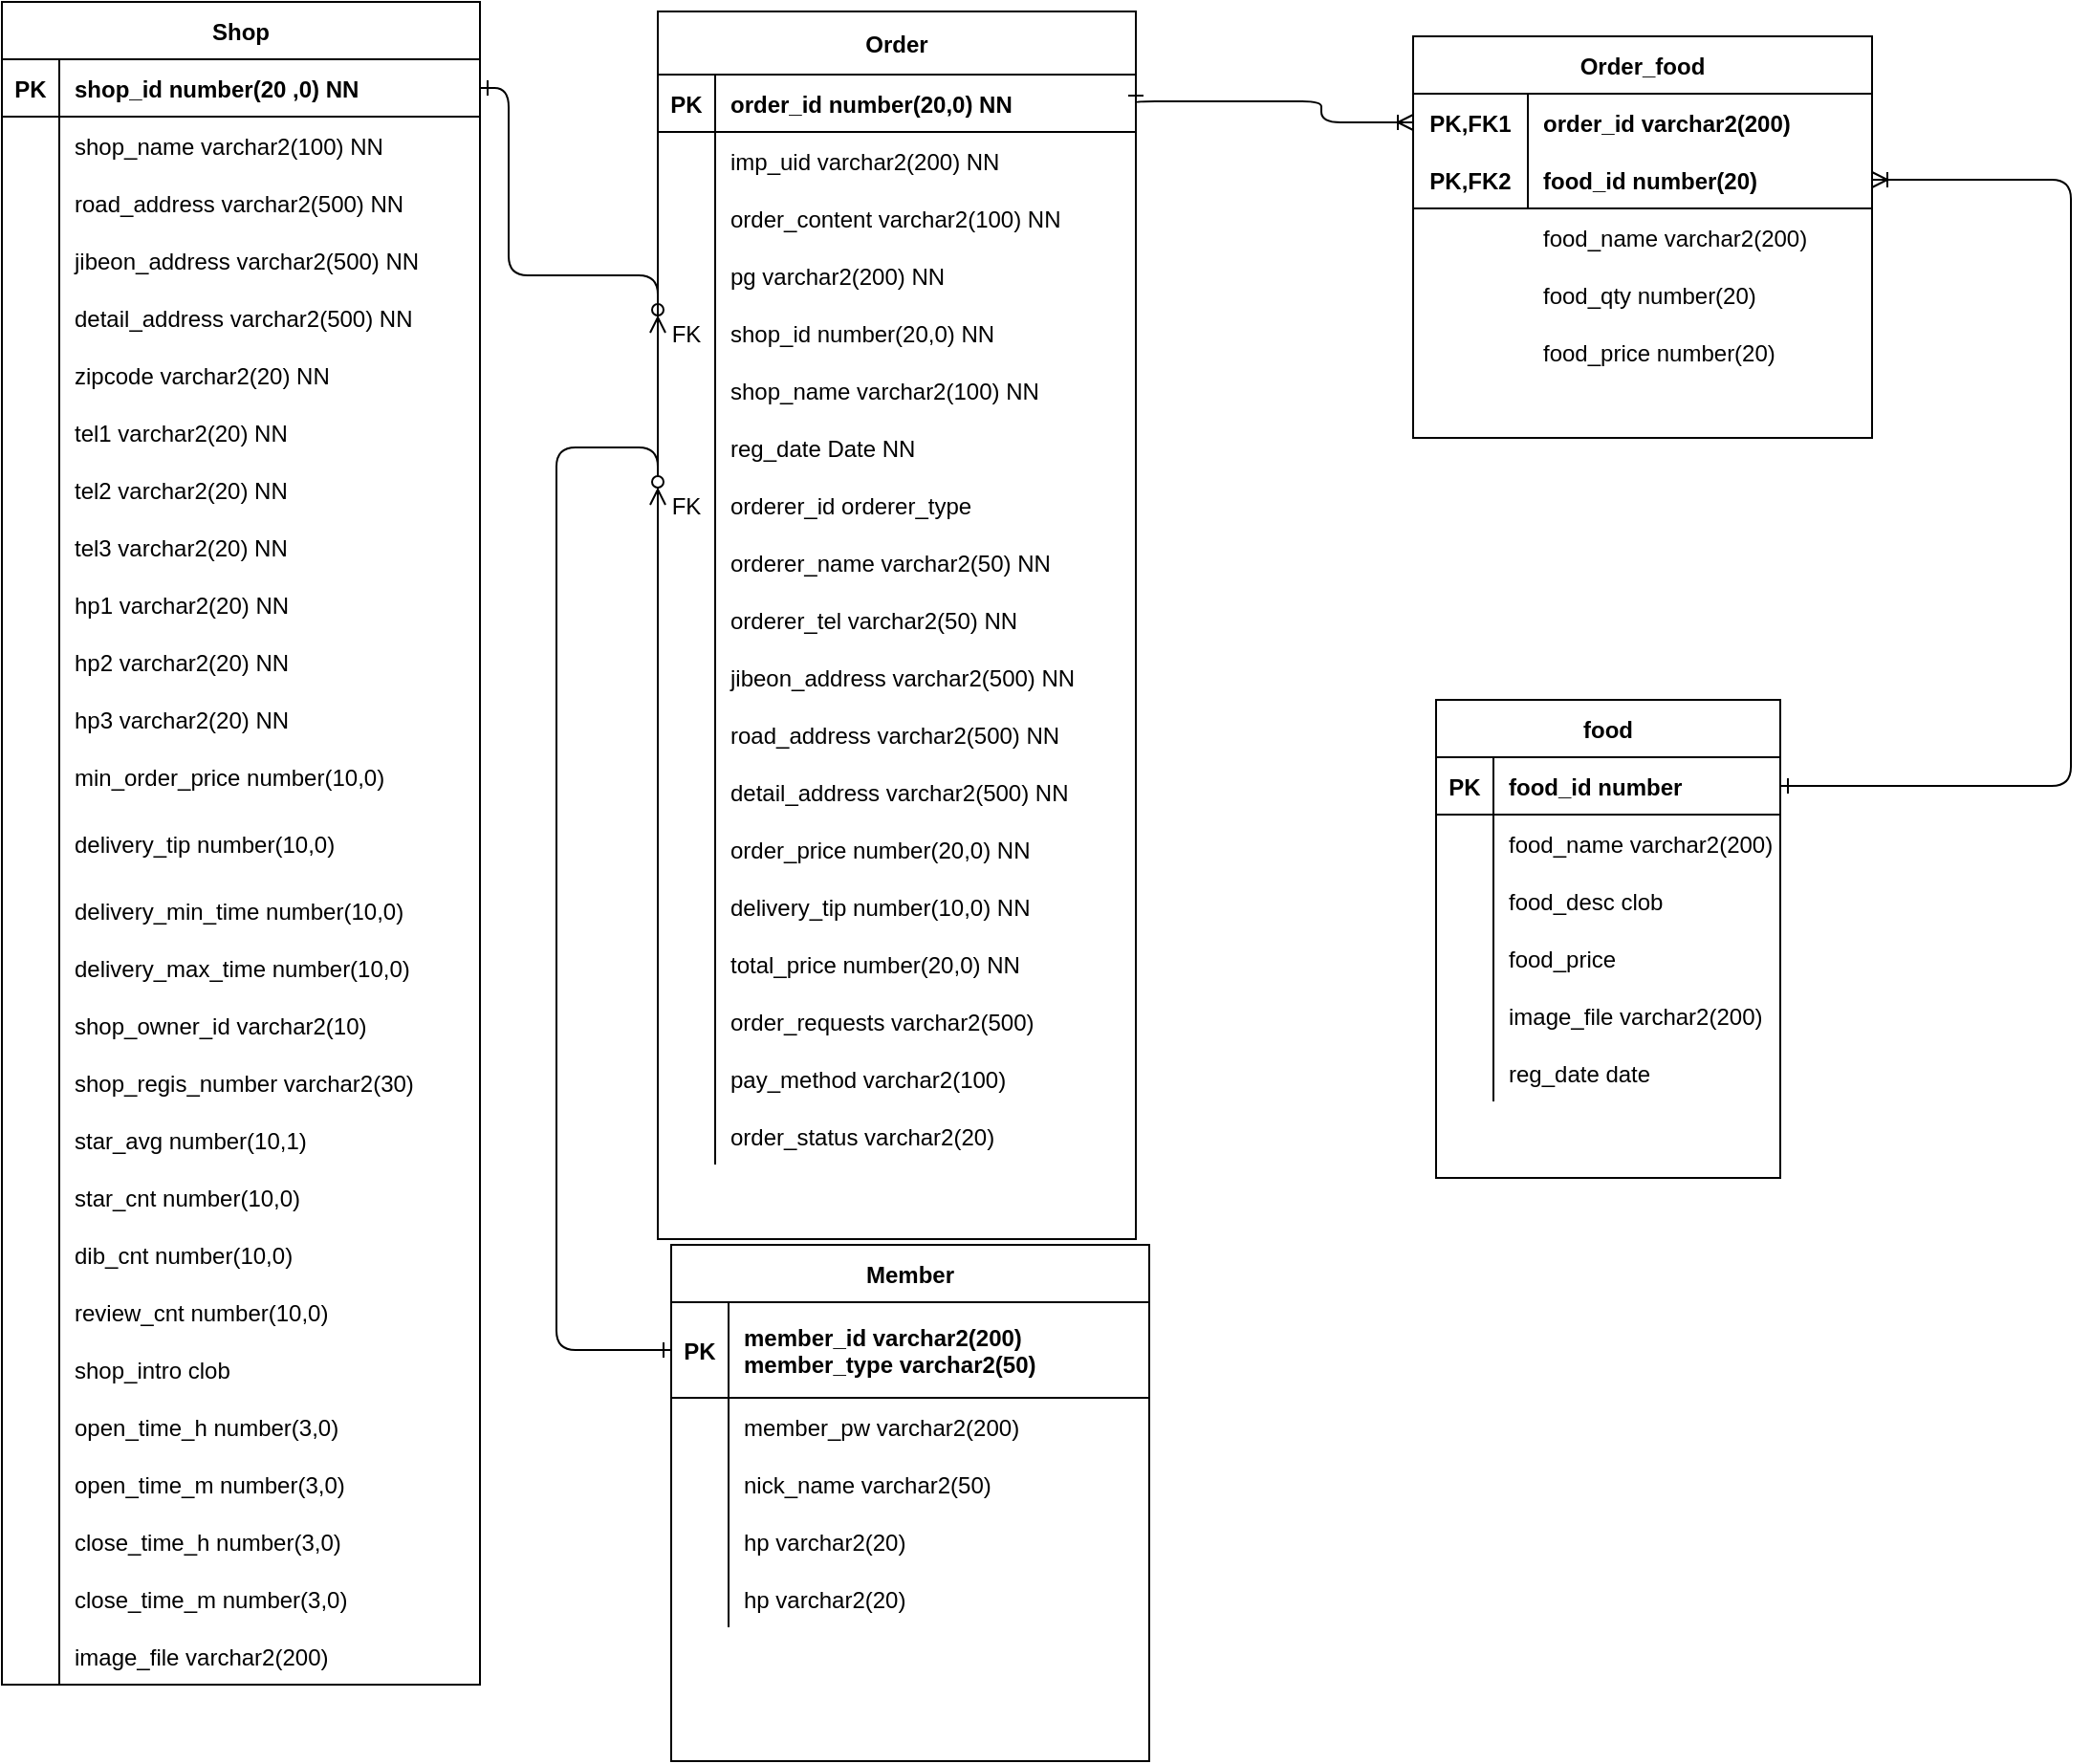 <mxfile version="14.7.6" type="device"><diagram name="Page-1" id="c4acf3e9-155e-7222-9cf6-157b1a14988f"><mxGraphModel dx="767" dy="1253" grid="1" gridSize="10" guides="1" tooltips="1" connect="1" arrows="1" fold="1" page="1" pageScale="1" pageWidth="2000" pageHeight="2000" background="#ffffff" math="0" shadow="0"><root><mxCell id="0"/><mxCell id="1" parent="0"/><mxCell id="vZHJDXO4wQrcUSz2vkI6-68" value="food" style="shape=table;startSize=30;container=1;collapsible=1;childLayout=tableLayout;fixedRows=1;rowLines=0;fontStyle=1;align=center;resizeLast=1;strokeColor=#000000;" parent="1" vertex="1"><mxGeometry x="760" y="465" width="180" height="250" as="geometry"/></mxCell><mxCell id="vZHJDXO4wQrcUSz2vkI6-69" value="" style="shape=partialRectangle;collapsible=0;dropTarget=0;pointerEvents=0;fillColor=none;top=0;left=0;bottom=1;right=0;points=[[0,0.5],[1,0.5]];portConstraint=eastwest;" parent="vZHJDXO4wQrcUSz2vkI6-68" vertex="1"><mxGeometry y="30" width="180" height="30" as="geometry"/></mxCell><mxCell id="vZHJDXO4wQrcUSz2vkI6-70" value="PK" style="shape=partialRectangle;connectable=0;fillColor=none;top=0;left=0;bottom=0;right=0;fontStyle=1;overflow=hidden;" parent="vZHJDXO4wQrcUSz2vkI6-69" vertex="1"><mxGeometry width="30" height="30" as="geometry"/></mxCell><mxCell id="vZHJDXO4wQrcUSz2vkI6-71" value="food_id number" style="shape=partialRectangle;connectable=0;fillColor=none;top=0;left=0;bottom=0;right=0;align=left;spacingLeft=6;fontStyle=1;overflow=hidden;" parent="vZHJDXO4wQrcUSz2vkI6-69" vertex="1"><mxGeometry x="30" width="150" height="30" as="geometry"/></mxCell><mxCell id="vZHJDXO4wQrcUSz2vkI6-72" value="" style="shape=partialRectangle;collapsible=0;dropTarget=0;pointerEvents=0;fillColor=none;top=0;left=0;bottom=0;right=0;points=[[0,0.5],[1,0.5]];portConstraint=eastwest;" parent="vZHJDXO4wQrcUSz2vkI6-68" vertex="1"><mxGeometry y="60" width="180" height="30" as="geometry"/></mxCell><mxCell id="vZHJDXO4wQrcUSz2vkI6-73" value="" style="shape=partialRectangle;connectable=0;fillColor=none;top=0;left=0;bottom=0;right=0;editable=1;overflow=hidden;" parent="vZHJDXO4wQrcUSz2vkI6-72" vertex="1"><mxGeometry width="30" height="30" as="geometry"/></mxCell><mxCell id="vZHJDXO4wQrcUSz2vkI6-74" value="food_name varchar2(200)" style="shape=partialRectangle;connectable=0;fillColor=none;top=0;left=0;bottom=0;right=0;align=left;spacingLeft=6;overflow=hidden;" parent="vZHJDXO4wQrcUSz2vkI6-72" vertex="1"><mxGeometry x="30" width="150" height="30" as="geometry"/></mxCell><mxCell id="vZHJDXO4wQrcUSz2vkI6-75" value="" style="shape=partialRectangle;collapsible=0;dropTarget=0;pointerEvents=0;fillColor=none;top=0;left=0;bottom=0;right=0;points=[[0,0.5],[1,0.5]];portConstraint=eastwest;" parent="vZHJDXO4wQrcUSz2vkI6-68" vertex="1"><mxGeometry y="90" width="180" height="30" as="geometry"/></mxCell><mxCell id="vZHJDXO4wQrcUSz2vkI6-76" value="" style="shape=partialRectangle;connectable=0;fillColor=none;top=0;left=0;bottom=0;right=0;editable=1;overflow=hidden;" parent="vZHJDXO4wQrcUSz2vkI6-75" vertex="1"><mxGeometry width="30" height="30" as="geometry"/></mxCell><mxCell id="vZHJDXO4wQrcUSz2vkI6-77" value="food_desc clob" style="shape=partialRectangle;connectable=0;fillColor=none;top=0;left=0;bottom=0;right=0;align=left;spacingLeft=6;overflow=hidden;" parent="vZHJDXO4wQrcUSz2vkI6-75" vertex="1"><mxGeometry x="30" width="150" height="30" as="geometry"/></mxCell><mxCell id="vZHJDXO4wQrcUSz2vkI6-78" value="" style="shape=partialRectangle;collapsible=0;dropTarget=0;pointerEvents=0;fillColor=none;top=0;left=0;bottom=0;right=0;points=[[0,0.5],[1,0.5]];portConstraint=eastwest;" parent="vZHJDXO4wQrcUSz2vkI6-68" vertex="1"><mxGeometry y="120" width="180" height="30" as="geometry"/></mxCell><mxCell id="vZHJDXO4wQrcUSz2vkI6-79" value="" style="shape=partialRectangle;connectable=0;fillColor=none;top=0;left=0;bottom=0;right=0;editable=1;overflow=hidden;" parent="vZHJDXO4wQrcUSz2vkI6-78" vertex="1"><mxGeometry width="30" height="30" as="geometry"/></mxCell><mxCell id="vZHJDXO4wQrcUSz2vkI6-80" value="food_price" style="shape=partialRectangle;connectable=0;fillColor=none;top=0;left=0;bottom=0;right=0;align=left;spacingLeft=6;overflow=hidden;" parent="vZHJDXO4wQrcUSz2vkI6-78" vertex="1"><mxGeometry x="30" width="150" height="30" as="geometry"/></mxCell><mxCell id="vZHJDXO4wQrcUSz2vkI6-81" value="" style="shape=partialRectangle;collapsible=0;dropTarget=0;pointerEvents=0;fillColor=none;top=0;left=0;bottom=0;right=0;points=[[0,0.5],[1,0.5]];portConstraint=eastwest;" parent="vZHJDXO4wQrcUSz2vkI6-68" vertex="1"><mxGeometry y="150" width="180" height="30" as="geometry"/></mxCell><mxCell id="vZHJDXO4wQrcUSz2vkI6-82" value="" style="shape=partialRectangle;connectable=0;fillColor=none;top=0;left=0;bottom=0;right=0;editable=1;overflow=hidden;" parent="vZHJDXO4wQrcUSz2vkI6-81" vertex="1"><mxGeometry width="30" height="30" as="geometry"/></mxCell><mxCell id="vZHJDXO4wQrcUSz2vkI6-83" value="image_file varchar2(200)" style="shape=partialRectangle;connectable=0;fillColor=none;top=0;left=0;bottom=0;right=0;align=left;spacingLeft=6;overflow=hidden;" parent="vZHJDXO4wQrcUSz2vkI6-81" vertex="1"><mxGeometry x="30" width="150" height="30" as="geometry"/></mxCell><mxCell id="vZHJDXO4wQrcUSz2vkI6-84" value="" style="shape=partialRectangle;collapsible=0;dropTarget=0;pointerEvents=0;fillColor=none;top=0;left=0;bottom=0;right=0;points=[[0,0.5],[1,0.5]];portConstraint=eastwest;" parent="vZHJDXO4wQrcUSz2vkI6-68" vertex="1"><mxGeometry y="180" width="180" height="30" as="geometry"/></mxCell><mxCell id="vZHJDXO4wQrcUSz2vkI6-85" value="" style="shape=partialRectangle;connectable=0;fillColor=none;top=0;left=0;bottom=0;right=0;editable=1;overflow=hidden;" parent="vZHJDXO4wQrcUSz2vkI6-84" vertex="1"><mxGeometry width="30" height="30" as="geometry"/></mxCell><mxCell id="vZHJDXO4wQrcUSz2vkI6-86" value="reg_date date" style="shape=partialRectangle;connectable=0;fillColor=none;top=0;left=0;bottom=0;right=0;align=left;spacingLeft=6;overflow=hidden;" parent="vZHJDXO4wQrcUSz2vkI6-84" vertex="1"><mxGeometry x="30" width="150" height="30" as="geometry"/></mxCell><mxCell id="vZHJDXO4wQrcUSz2vkI6-87" value="" style="edgeStyle=orthogonalEdgeStyle;endArrow=ERoneToMany;startArrow=ERone;endFill=0;startFill=0;entryX=1;entryY=0.5;entryDx=0;entryDy=0;exitX=1;exitY=0.5;exitDx=0;exitDy=0;" parent="1" source="vZHJDXO4wQrcUSz2vkI6-69" target="vZHJDXO4wQrcUSz2vkI6-55" edge="1"><mxGeometry width="100" height="100" relative="1" as="geometry"><mxPoint x="790" y="880.0" as="sourcePoint"/><mxPoint x="990" y="420" as="targetPoint"/><Array as="points"><mxPoint x="1092" y="510"/><mxPoint x="1092" y="193"/></Array></mxGeometry></mxCell><mxCell id="vZHJDXO4wQrcUSz2vkI6-88" value="" style="edgeStyle=orthogonalEdgeStyle;endArrow=ERone;startArrow=ERoneToMany;endFill=0;startFill=0;entryX=1;entryY=0.5;entryDx=0;entryDy=0;exitX=0;exitY=0.5;exitDx=0;exitDy=0;" parent="1" source="vZHJDXO4wQrcUSz2vkI6-52" target="vZHJDXO4wQrcUSz2vkI6-232" edge="1"><mxGeometry width="100" height="100" relative="1" as="geometry"><mxPoint x="410" y="370" as="sourcePoint"/><mxPoint x="740.0" y="195" as="targetPoint"/><Array as="points"><mxPoint x="700" y="163"/><mxPoint x="700" y="152"/></Array></mxGeometry></mxCell><mxCell id="vZHJDXO4wQrcUSz2vkI6-94" value="Shop" style="shape=table;startSize=30;container=1;collapsible=1;childLayout=tableLayout;fixedRows=1;rowLines=0;fontStyle=1;align=center;resizeLast=1;" parent="1" vertex="1"><mxGeometry x="10" y="100" width="250" height="880" as="geometry"/></mxCell><mxCell id="vZHJDXO4wQrcUSz2vkI6-95" value="" style="shape=partialRectangle;collapsible=0;dropTarget=0;pointerEvents=0;fillColor=none;points=[[0,0.5],[1,0.5]];portConstraint=eastwest;top=0;left=0;right=0;bottom=1;" parent="vZHJDXO4wQrcUSz2vkI6-94" vertex="1"><mxGeometry y="30" width="250" height="30" as="geometry"/></mxCell><mxCell id="vZHJDXO4wQrcUSz2vkI6-96" value="PK" style="shape=partialRectangle;overflow=hidden;connectable=0;fillColor=none;top=0;left=0;bottom=0;right=0;fontStyle=1;" parent="vZHJDXO4wQrcUSz2vkI6-95" vertex="1"><mxGeometry width="30" height="30" as="geometry"/></mxCell><mxCell id="vZHJDXO4wQrcUSz2vkI6-97" value="shop_id number(20 ,0) NN" style="shape=partialRectangle;overflow=hidden;connectable=0;fillColor=none;top=0;left=0;bottom=0;right=0;align=left;spacingLeft=6;fontStyle=1;" parent="vZHJDXO4wQrcUSz2vkI6-95" vertex="1"><mxGeometry x="30" width="220" height="30" as="geometry"/></mxCell><mxCell id="vZHJDXO4wQrcUSz2vkI6-98" value="" style="shape=partialRectangle;collapsible=0;dropTarget=0;pointerEvents=0;fillColor=none;points=[[0,0.5],[1,0.5]];portConstraint=eastwest;top=0;left=0;right=0;bottom=0;" parent="vZHJDXO4wQrcUSz2vkI6-94" vertex="1"><mxGeometry y="60" width="250" height="30" as="geometry"/></mxCell><mxCell id="vZHJDXO4wQrcUSz2vkI6-99" value="" style="shape=partialRectangle;overflow=hidden;connectable=0;fillColor=none;top=0;left=0;bottom=0;right=0;" parent="vZHJDXO4wQrcUSz2vkI6-98" vertex="1"><mxGeometry width="30" height="30" as="geometry"/></mxCell><mxCell id="vZHJDXO4wQrcUSz2vkI6-100" value="shop_name varchar2(100) NN" style="shape=partialRectangle;overflow=hidden;connectable=0;fillColor=none;top=0;left=0;bottom=0;right=0;align=left;spacingLeft=6;" parent="vZHJDXO4wQrcUSz2vkI6-98" vertex="1"><mxGeometry x="30" width="220" height="30" as="geometry"/></mxCell><mxCell id="vZHJDXO4wQrcUSz2vkI6-101" value="" style="shape=partialRectangle;collapsible=0;dropTarget=0;pointerEvents=0;fillColor=none;points=[[0,0.5],[1,0.5]];portConstraint=eastwest;top=0;left=0;right=0;bottom=0;" parent="vZHJDXO4wQrcUSz2vkI6-94" vertex="1"><mxGeometry y="90" width="250" height="30" as="geometry"/></mxCell><mxCell id="vZHJDXO4wQrcUSz2vkI6-102" value="" style="shape=partialRectangle;overflow=hidden;connectable=0;fillColor=none;top=0;left=0;bottom=0;right=0;" parent="vZHJDXO4wQrcUSz2vkI6-101" vertex="1"><mxGeometry width="30" height="30" as="geometry"/></mxCell><mxCell id="vZHJDXO4wQrcUSz2vkI6-103" value="road_address varchar2(500) NN" style="shape=partialRectangle;overflow=hidden;connectable=0;fillColor=none;top=0;left=0;bottom=0;right=0;align=left;spacingLeft=6;" parent="vZHJDXO4wQrcUSz2vkI6-101" vertex="1"><mxGeometry x="30" width="220" height="30" as="geometry"/></mxCell><mxCell id="vZHJDXO4wQrcUSz2vkI6-104" value="" style="shape=partialRectangle;collapsible=0;dropTarget=0;pointerEvents=0;fillColor=none;points=[[0,0.5],[1,0.5]];portConstraint=eastwest;top=0;left=0;right=0;bottom=0;" parent="vZHJDXO4wQrcUSz2vkI6-94" vertex="1"><mxGeometry y="120" width="250" height="30" as="geometry"/></mxCell><mxCell id="vZHJDXO4wQrcUSz2vkI6-105" value="" style="shape=partialRectangle;overflow=hidden;connectable=0;fillColor=none;top=0;left=0;bottom=0;right=0;" parent="vZHJDXO4wQrcUSz2vkI6-104" vertex="1"><mxGeometry width="30" height="30" as="geometry"/></mxCell><mxCell id="vZHJDXO4wQrcUSz2vkI6-106" value="jibeon_address varchar2(500) NN" style="shape=partialRectangle;overflow=hidden;connectable=0;fillColor=none;top=0;left=0;bottom=0;right=0;align=left;spacingLeft=6;" parent="vZHJDXO4wQrcUSz2vkI6-104" vertex="1"><mxGeometry x="30" width="220" height="30" as="geometry"/></mxCell><mxCell id="vZHJDXO4wQrcUSz2vkI6-107" value="" style="shape=partialRectangle;collapsible=0;dropTarget=0;pointerEvents=0;fillColor=none;points=[[0,0.5],[1,0.5]];portConstraint=eastwest;top=0;left=0;right=0;bottom=0;" parent="vZHJDXO4wQrcUSz2vkI6-94" vertex="1"><mxGeometry y="150" width="250" height="30" as="geometry"/></mxCell><mxCell id="vZHJDXO4wQrcUSz2vkI6-108" value="" style="shape=partialRectangle;overflow=hidden;connectable=0;fillColor=none;top=0;left=0;bottom=0;right=0;" parent="vZHJDXO4wQrcUSz2vkI6-107" vertex="1"><mxGeometry width="30" height="30" as="geometry"/></mxCell><mxCell id="vZHJDXO4wQrcUSz2vkI6-109" value="detail_address varchar2(500) NN" style="shape=partialRectangle;overflow=hidden;connectable=0;fillColor=none;top=0;left=0;bottom=0;right=0;align=left;spacingLeft=6;" parent="vZHJDXO4wQrcUSz2vkI6-107" vertex="1"><mxGeometry x="30" width="220" height="30" as="geometry"/></mxCell><mxCell id="vZHJDXO4wQrcUSz2vkI6-110" value="" style="shape=partialRectangle;collapsible=0;dropTarget=0;pointerEvents=0;fillColor=none;points=[[0,0.5],[1,0.5]];portConstraint=eastwest;top=0;left=0;right=0;bottom=0;" parent="vZHJDXO4wQrcUSz2vkI6-94" vertex="1"><mxGeometry y="180" width="250" height="30" as="geometry"/></mxCell><mxCell id="vZHJDXO4wQrcUSz2vkI6-111" value="" style="shape=partialRectangle;overflow=hidden;connectable=0;fillColor=none;top=0;left=0;bottom=0;right=0;" parent="vZHJDXO4wQrcUSz2vkI6-110" vertex="1"><mxGeometry width="30" height="30" as="geometry"/></mxCell><mxCell id="vZHJDXO4wQrcUSz2vkI6-112" value="zipcode varchar2(20) NN" style="shape=partialRectangle;overflow=hidden;connectable=0;fillColor=none;top=0;left=0;bottom=0;right=0;align=left;spacingLeft=6;" parent="vZHJDXO4wQrcUSz2vkI6-110" vertex="1"><mxGeometry x="30" width="220" height="30" as="geometry"/></mxCell><mxCell id="vZHJDXO4wQrcUSz2vkI6-113" value="" style="shape=partialRectangle;collapsible=0;dropTarget=0;pointerEvents=0;fillColor=none;points=[[0,0.5],[1,0.5]];portConstraint=eastwest;top=0;left=0;right=0;bottom=0;" parent="vZHJDXO4wQrcUSz2vkI6-94" vertex="1"><mxGeometry y="210" width="250" height="30" as="geometry"/></mxCell><mxCell id="vZHJDXO4wQrcUSz2vkI6-114" value="" style="shape=partialRectangle;overflow=hidden;connectable=0;fillColor=none;top=0;left=0;bottom=0;right=0;" parent="vZHJDXO4wQrcUSz2vkI6-113" vertex="1"><mxGeometry width="30" height="30" as="geometry"/></mxCell><mxCell id="vZHJDXO4wQrcUSz2vkI6-115" value="tel1 varchar2(20) NN" style="shape=partialRectangle;overflow=hidden;connectable=0;fillColor=none;top=0;left=0;bottom=0;right=0;align=left;spacingLeft=6;" parent="vZHJDXO4wQrcUSz2vkI6-113" vertex="1"><mxGeometry x="30" width="220" height="30" as="geometry"/></mxCell><mxCell id="vZHJDXO4wQrcUSz2vkI6-116" value="" style="shape=partialRectangle;collapsible=0;dropTarget=0;pointerEvents=0;fillColor=none;points=[[0,0.5],[1,0.5]];portConstraint=eastwest;top=0;left=0;right=0;bottom=0;" parent="vZHJDXO4wQrcUSz2vkI6-94" vertex="1"><mxGeometry y="240" width="250" height="30" as="geometry"/></mxCell><mxCell id="vZHJDXO4wQrcUSz2vkI6-117" value="" style="shape=partialRectangle;overflow=hidden;connectable=0;fillColor=none;top=0;left=0;bottom=0;right=0;" parent="vZHJDXO4wQrcUSz2vkI6-116" vertex="1"><mxGeometry width="30" height="30" as="geometry"/></mxCell><mxCell id="vZHJDXO4wQrcUSz2vkI6-118" value="tel2 varchar2(20) NN" style="shape=partialRectangle;overflow=hidden;connectable=0;fillColor=none;top=0;left=0;bottom=0;right=0;align=left;spacingLeft=6;" parent="vZHJDXO4wQrcUSz2vkI6-116" vertex="1"><mxGeometry x="30" width="220" height="30" as="geometry"/></mxCell><mxCell id="vZHJDXO4wQrcUSz2vkI6-119" value="" style="shape=partialRectangle;collapsible=0;dropTarget=0;pointerEvents=0;fillColor=none;points=[[0,0.5],[1,0.5]];portConstraint=eastwest;top=0;left=0;right=0;bottom=0;" parent="vZHJDXO4wQrcUSz2vkI6-94" vertex="1"><mxGeometry y="270" width="250" height="30" as="geometry"/></mxCell><mxCell id="vZHJDXO4wQrcUSz2vkI6-120" value="" style="shape=partialRectangle;overflow=hidden;connectable=0;fillColor=none;top=0;left=0;bottom=0;right=0;" parent="vZHJDXO4wQrcUSz2vkI6-119" vertex="1"><mxGeometry width="30" height="30" as="geometry"/></mxCell><mxCell id="vZHJDXO4wQrcUSz2vkI6-121" value="tel3 varchar2(20) NN" style="shape=partialRectangle;overflow=hidden;connectable=0;fillColor=none;top=0;left=0;bottom=0;right=0;align=left;spacingLeft=6;" parent="vZHJDXO4wQrcUSz2vkI6-119" vertex="1"><mxGeometry x="30" width="220" height="30" as="geometry"/></mxCell><mxCell id="vZHJDXO4wQrcUSz2vkI6-122" value="" style="shape=partialRectangle;collapsible=0;dropTarget=0;pointerEvents=0;fillColor=none;points=[[0,0.5],[1,0.5]];portConstraint=eastwest;top=0;left=0;right=0;bottom=0;" parent="vZHJDXO4wQrcUSz2vkI6-94" vertex="1"><mxGeometry y="300" width="250" height="30" as="geometry"/></mxCell><mxCell id="vZHJDXO4wQrcUSz2vkI6-123" value="" style="shape=partialRectangle;overflow=hidden;connectable=0;fillColor=none;top=0;left=0;bottom=0;right=0;" parent="vZHJDXO4wQrcUSz2vkI6-122" vertex="1"><mxGeometry width="30" height="30" as="geometry"/></mxCell><mxCell id="vZHJDXO4wQrcUSz2vkI6-124" value="hp1 varchar2(20) NN" style="shape=partialRectangle;overflow=hidden;connectable=0;fillColor=none;top=0;left=0;bottom=0;right=0;align=left;spacingLeft=6;" parent="vZHJDXO4wQrcUSz2vkI6-122" vertex="1"><mxGeometry x="30" width="220" height="30" as="geometry"/></mxCell><mxCell id="vZHJDXO4wQrcUSz2vkI6-125" value="" style="shape=partialRectangle;collapsible=0;dropTarget=0;pointerEvents=0;fillColor=none;points=[[0,0.5],[1,0.5]];portConstraint=eastwest;top=0;left=0;right=0;bottom=0;" parent="vZHJDXO4wQrcUSz2vkI6-94" vertex="1"><mxGeometry y="330" width="250" height="30" as="geometry"/></mxCell><mxCell id="vZHJDXO4wQrcUSz2vkI6-126" value="" style="shape=partialRectangle;overflow=hidden;connectable=0;fillColor=none;top=0;left=0;bottom=0;right=0;" parent="vZHJDXO4wQrcUSz2vkI6-125" vertex="1"><mxGeometry width="30" height="30" as="geometry"/></mxCell><mxCell id="vZHJDXO4wQrcUSz2vkI6-127" value="hp2 varchar2(20) NN" style="shape=partialRectangle;overflow=hidden;connectable=0;fillColor=none;top=0;left=0;bottom=0;right=0;align=left;spacingLeft=6;" parent="vZHJDXO4wQrcUSz2vkI6-125" vertex="1"><mxGeometry x="30" width="220" height="30" as="geometry"/></mxCell><mxCell id="vZHJDXO4wQrcUSz2vkI6-128" value="" style="shape=partialRectangle;collapsible=0;dropTarget=0;pointerEvents=0;fillColor=none;points=[[0,0.5],[1,0.5]];portConstraint=eastwest;top=0;left=0;right=0;bottom=0;" parent="vZHJDXO4wQrcUSz2vkI6-94" vertex="1"><mxGeometry y="360" width="250" height="30" as="geometry"/></mxCell><mxCell id="vZHJDXO4wQrcUSz2vkI6-129" value="" style="shape=partialRectangle;overflow=hidden;connectable=0;fillColor=none;top=0;left=0;bottom=0;right=0;" parent="vZHJDXO4wQrcUSz2vkI6-128" vertex="1"><mxGeometry width="30" height="30" as="geometry"/></mxCell><mxCell id="vZHJDXO4wQrcUSz2vkI6-130" value="hp3 varchar2(20) NN" style="shape=partialRectangle;overflow=hidden;connectable=0;fillColor=none;top=0;left=0;bottom=0;right=0;align=left;spacingLeft=6;" parent="vZHJDXO4wQrcUSz2vkI6-128" vertex="1"><mxGeometry x="30" width="220" height="30" as="geometry"/></mxCell><mxCell id="vZHJDXO4wQrcUSz2vkI6-131" value="" style="shape=partialRectangle;collapsible=0;dropTarget=0;pointerEvents=0;fillColor=none;points=[[0,0.5],[1,0.5]];portConstraint=eastwest;top=0;left=0;right=0;bottom=0;" parent="vZHJDXO4wQrcUSz2vkI6-94" vertex="1"><mxGeometry y="390" width="250" height="30" as="geometry"/></mxCell><mxCell id="vZHJDXO4wQrcUSz2vkI6-132" value="" style="shape=partialRectangle;overflow=hidden;connectable=0;fillColor=none;top=0;left=0;bottom=0;right=0;" parent="vZHJDXO4wQrcUSz2vkI6-131" vertex="1"><mxGeometry width="30" height="30" as="geometry"/></mxCell><mxCell id="vZHJDXO4wQrcUSz2vkI6-133" value="min_order_price number(10,0) " style="shape=partialRectangle;overflow=hidden;connectable=0;fillColor=none;top=0;left=0;bottom=0;right=0;align=left;spacingLeft=6;" parent="vZHJDXO4wQrcUSz2vkI6-131" vertex="1"><mxGeometry x="30" width="220" height="30" as="geometry"/></mxCell><mxCell id="vZHJDXO4wQrcUSz2vkI6-134" value="" style="shape=partialRectangle;collapsible=0;dropTarget=0;pointerEvents=0;fillColor=none;points=[[0,0.5],[1,0.5]];portConstraint=eastwest;top=0;left=0;right=0;bottom=0;" parent="vZHJDXO4wQrcUSz2vkI6-94" vertex="1"><mxGeometry y="420" width="250" height="40" as="geometry"/></mxCell><mxCell id="vZHJDXO4wQrcUSz2vkI6-135" value="" style="shape=partialRectangle;overflow=hidden;connectable=0;fillColor=none;top=0;left=0;bottom=0;right=0;" parent="vZHJDXO4wQrcUSz2vkI6-134" vertex="1"><mxGeometry width="30" height="40" as="geometry"/></mxCell><mxCell id="vZHJDXO4wQrcUSz2vkI6-136" value="delivery_tip number(10,0) " style="shape=partialRectangle;overflow=hidden;connectable=0;fillColor=none;top=0;left=0;bottom=0;right=0;align=left;spacingLeft=6;" parent="vZHJDXO4wQrcUSz2vkI6-134" vertex="1"><mxGeometry x="30" width="220" height="40" as="geometry"/></mxCell><mxCell id="vZHJDXO4wQrcUSz2vkI6-137" value="" style="shape=partialRectangle;collapsible=0;dropTarget=0;pointerEvents=0;fillColor=none;points=[[0,0.5],[1,0.5]];portConstraint=eastwest;top=0;left=0;right=0;bottom=0;" parent="vZHJDXO4wQrcUSz2vkI6-94" vertex="1"><mxGeometry y="460" width="250" height="30" as="geometry"/></mxCell><mxCell id="vZHJDXO4wQrcUSz2vkI6-138" value="" style="shape=partialRectangle;overflow=hidden;connectable=0;fillColor=none;top=0;left=0;bottom=0;right=0;" parent="vZHJDXO4wQrcUSz2vkI6-137" vertex="1"><mxGeometry width="30" height="30" as="geometry"/></mxCell><mxCell id="vZHJDXO4wQrcUSz2vkI6-139" value="delivery_min_time number(10,0) " style="shape=partialRectangle;overflow=hidden;connectable=0;fillColor=none;top=0;left=0;bottom=0;right=0;align=left;spacingLeft=6;" parent="vZHJDXO4wQrcUSz2vkI6-137" vertex="1"><mxGeometry x="30" width="220" height="30" as="geometry"/></mxCell><mxCell id="vZHJDXO4wQrcUSz2vkI6-140" value="" style="shape=partialRectangle;collapsible=0;dropTarget=0;pointerEvents=0;fillColor=none;points=[[0,0.5],[1,0.5]];portConstraint=eastwest;top=0;left=0;right=0;bottom=0;" parent="vZHJDXO4wQrcUSz2vkI6-94" vertex="1"><mxGeometry y="490" width="250" height="30" as="geometry"/></mxCell><mxCell id="vZHJDXO4wQrcUSz2vkI6-141" value="" style="shape=partialRectangle;overflow=hidden;connectable=0;fillColor=none;top=0;left=0;bottom=0;right=0;" parent="vZHJDXO4wQrcUSz2vkI6-140" vertex="1"><mxGeometry width="30" height="30" as="geometry"/></mxCell><mxCell id="vZHJDXO4wQrcUSz2vkI6-142" value="delivery_max_time number(10,0) " style="shape=partialRectangle;overflow=hidden;connectable=0;fillColor=none;top=0;left=0;bottom=0;right=0;align=left;spacingLeft=6;" parent="vZHJDXO4wQrcUSz2vkI6-140" vertex="1"><mxGeometry x="30" width="220" height="30" as="geometry"/></mxCell><mxCell id="vZHJDXO4wQrcUSz2vkI6-143" value="" style="shape=partialRectangle;collapsible=0;dropTarget=0;pointerEvents=0;fillColor=none;points=[[0,0.5],[1,0.5]];portConstraint=eastwest;top=0;left=0;right=0;bottom=0;" parent="vZHJDXO4wQrcUSz2vkI6-94" vertex="1"><mxGeometry y="520" width="250" height="30" as="geometry"/></mxCell><mxCell id="vZHJDXO4wQrcUSz2vkI6-144" value="" style="shape=partialRectangle;overflow=hidden;connectable=0;fillColor=none;top=0;left=0;bottom=0;right=0;" parent="vZHJDXO4wQrcUSz2vkI6-143" vertex="1"><mxGeometry width="30" height="30" as="geometry"/></mxCell><mxCell id="vZHJDXO4wQrcUSz2vkI6-145" value="shop_owner_id varchar2(10) " style="shape=partialRectangle;overflow=hidden;connectable=0;fillColor=none;top=0;left=0;bottom=0;right=0;align=left;spacingLeft=6;" parent="vZHJDXO4wQrcUSz2vkI6-143" vertex="1"><mxGeometry x="30" width="220" height="30" as="geometry"/></mxCell><mxCell id="vZHJDXO4wQrcUSz2vkI6-146" value="" style="shape=partialRectangle;collapsible=0;dropTarget=0;pointerEvents=0;fillColor=none;points=[[0,0.5],[1,0.5]];portConstraint=eastwest;top=0;left=0;right=0;bottom=0;" parent="vZHJDXO4wQrcUSz2vkI6-94" vertex="1"><mxGeometry y="550" width="250" height="30" as="geometry"/></mxCell><mxCell id="vZHJDXO4wQrcUSz2vkI6-147" value="" style="shape=partialRectangle;overflow=hidden;connectable=0;fillColor=none;top=0;left=0;bottom=0;right=0;" parent="vZHJDXO4wQrcUSz2vkI6-146" vertex="1"><mxGeometry width="30" height="30" as="geometry"/></mxCell><mxCell id="vZHJDXO4wQrcUSz2vkI6-148" value="shop_regis_number varchar2(30) " style="shape=partialRectangle;overflow=hidden;connectable=0;fillColor=none;top=0;left=0;bottom=0;right=0;align=left;spacingLeft=6;" parent="vZHJDXO4wQrcUSz2vkI6-146" vertex="1"><mxGeometry x="30" width="220" height="30" as="geometry"/></mxCell><mxCell id="vZHJDXO4wQrcUSz2vkI6-149" value="" style="shape=partialRectangle;collapsible=0;dropTarget=0;pointerEvents=0;fillColor=none;points=[[0,0.5],[1,0.5]];portConstraint=eastwest;top=0;left=0;right=0;bottom=0;" parent="vZHJDXO4wQrcUSz2vkI6-94" vertex="1"><mxGeometry y="580" width="250" height="30" as="geometry"/></mxCell><mxCell id="vZHJDXO4wQrcUSz2vkI6-150" value="" style="shape=partialRectangle;overflow=hidden;connectable=0;fillColor=none;top=0;left=0;bottom=0;right=0;" parent="vZHJDXO4wQrcUSz2vkI6-149" vertex="1"><mxGeometry width="30" height="30" as="geometry"/></mxCell><mxCell id="vZHJDXO4wQrcUSz2vkI6-151" value="star_avg number(10,1) " style="shape=partialRectangle;overflow=hidden;connectable=0;fillColor=none;top=0;left=0;bottom=0;right=0;align=left;spacingLeft=6;" parent="vZHJDXO4wQrcUSz2vkI6-149" vertex="1"><mxGeometry x="30" width="220" height="30" as="geometry"/></mxCell><mxCell id="vZHJDXO4wQrcUSz2vkI6-152" value="" style="shape=partialRectangle;collapsible=0;dropTarget=0;pointerEvents=0;fillColor=none;points=[[0,0.5],[1,0.5]];portConstraint=eastwest;top=0;left=0;right=0;bottom=0;" parent="vZHJDXO4wQrcUSz2vkI6-94" vertex="1"><mxGeometry y="610" width="250" height="30" as="geometry"/></mxCell><mxCell id="vZHJDXO4wQrcUSz2vkI6-153" value="" style="shape=partialRectangle;overflow=hidden;connectable=0;fillColor=none;top=0;left=0;bottom=0;right=0;" parent="vZHJDXO4wQrcUSz2vkI6-152" vertex="1"><mxGeometry width="30" height="30" as="geometry"/></mxCell><mxCell id="vZHJDXO4wQrcUSz2vkI6-154" value="star_cnt number(10,0)" style="shape=partialRectangle;overflow=hidden;connectable=0;fillColor=none;top=0;left=0;bottom=0;right=0;align=left;spacingLeft=6;" parent="vZHJDXO4wQrcUSz2vkI6-152" vertex="1"><mxGeometry x="30" width="220" height="30" as="geometry"/></mxCell><mxCell id="vZHJDXO4wQrcUSz2vkI6-155" value="" style="shape=partialRectangle;collapsible=0;dropTarget=0;pointerEvents=0;fillColor=none;points=[[0,0.5],[1,0.5]];portConstraint=eastwest;top=0;left=0;right=0;bottom=0;" parent="vZHJDXO4wQrcUSz2vkI6-94" vertex="1"><mxGeometry y="640" width="250" height="30" as="geometry"/></mxCell><mxCell id="vZHJDXO4wQrcUSz2vkI6-156" value="" style="shape=partialRectangle;overflow=hidden;connectable=0;fillColor=none;top=0;left=0;bottom=0;right=0;" parent="vZHJDXO4wQrcUSz2vkI6-155" vertex="1"><mxGeometry width="30" height="30" as="geometry"/></mxCell><mxCell id="vZHJDXO4wQrcUSz2vkI6-157" value="dib_cnt number(10,0)" style="shape=partialRectangle;overflow=hidden;connectable=0;fillColor=none;top=0;left=0;bottom=0;right=0;align=left;spacingLeft=6;" parent="vZHJDXO4wQrcUSz2vkI6-155" vertex="1"><mxGeometry x="30" width="220" height="30" as="geometry"/></mxCell><mxCell id="vZHJDXO4wQrcUSz2vkI6-158" value="" style="shape=partialRectangle;collapsible=0;dropTarget=0;pointerEvents=0;fillColor=none;points=[[0,0.5],[1,0.5]];portConstraint=eastwest;top=0;left=0;right=0;bottom=0;" parent="vZHJDXO4wQrcUSz2vkI6-94" vertex="1"><mxGeometry y="670" width="250" height="30" as="geometry"/></mxCell><mxCell id="vZHJDXO4wQrcUSz2vkI6-159" value="" style="shape=partialRectangle;overflow=hidden;connectable=0;fillColor=none;top=0;left=0;bottom=0;right=0;" parent="vZHJDXO4wQrcUSz2vkI6-158" vertex="1"><mxGeometry width="30" height="30" as="geometry"/></mxCell><mxCell id="vZHJDXO4wQrcUSz2vkI6-160" value="review_cnt number(10,0)" style="shape=partialRectangle;overflow=hidden;connectable=0;fillColor=none;top=0;left=0;bottom=0;right=0;align=left;spacingLeft=6;" parent="vZHJDXO4wQrcUSz2vkI6-158" vertex="1"><mxGeometry x="30" width="220" height="30" as="geometry"/></mxCell><mxCell id="vZHJDXO4wQrcUSz2vkI6-161" value="" style="shape=partialRectangle;collapsible=0;dropTarget=0;pointerEvents=0;fillColor=none;points=[[0,0.5],[1,0.5]];portConstraint=eastwest;top=0;left=0;right=0;bottom=0;" parent="vZHJDXO4wQrcUSz2vkI6-94" vertex="1"><mxGeometry y="700" width="250" height="30" as="geometry"/></mxCell><mxCell id="vZHJDXO4wQrcUSz2vkI6-162" value="" style="shape=partialRectangle;overflow=hidden;connectable=0;fillColor=none;top=0;left=0;bottom=0;right=0;" parent="vZHJDXO4wQrcUSz2vkI6-161" vertex="1"><mxGeometry width="30" height="30" as="geometry"/></mxCell><mxCell id="vZHJDXO4wQrcUSz2vkI6-163" value="shop_intro clob" style="shape=partialRectangle;overflow=hidden;connectable=0;fillColor=none;top=0;left=0;bottom=0;right=0;align=left;spacingLeft=6;" parent="vZHJDXO4wQrcUSz2vkI6-161" vertex="1"><mxGeometry x="30" width="220" height="30" as="geometry"/></mxCell><mxCell id="vZHJDXO4wQrcUSz2vkI6-164" value="" style="shape=partialRectangle;collapsible=0;dropTarget=0;pointerEvents=0;fillColor=none;points=[[0,0.5],[1,0.5]];portConstraint=eastwest;top=0;left=0;right=0;bottom=0;" parent="vZHJDXO4wQrcUSz2vkI6-94" vertex="1"><mxGeometry y="730" width="250" height="30" as="geometry"/></mxCell><mxCell id="vZHJDXO4wQrcUSz2vkI6-165" value="" style="shape=partialRectangle;overflow=hidden;connectable=0;fillColor=none;top=0;left=0;bottom=0;right=0;" parent="vZHJDXO4wQrcUSz2vkI6-164" vertex="1"><mxGeometry width="30" height="30" as="geometry"/></mxCell><mxCell id="vZHJDXO4wQrcUSz2vkI6-166" value="open_time_h number(3,0)" style="shape=partialRectangle;overflow=hidden;connectable=0;fillColor=none;top=0;left=0;bottom=0;right=0;align=left;spacingLeft=6;" parent="vZHJDXO4wQrcUSz2vkI6-164" vertex="1"><mxGeometry x="30" width="220" height="30" as="geometry"/></mxCell><mxCell id="vZHJDXO4wQrcUSz2vkI6-167" value="" style="shape=partialRectangle;collapsible=0;dropTarget=0;pointerEvents=0;fillColor=none;points=[[0,0.5],[1,0.5]];portConstraint=eastwest;top=0;left=0;right=0;bottom=0;" parent="vZHJDXO4wQrcUSz2vkI6-94" vertex="1"><mxGeometry y="760" width="250" height="30" as="geometry"/></mxCell><mxCell id="vZHJDXO4wQrcUSz2vkI6-168" value="" style="shape=partialRectangle;overflow=hidden;connectable=0;fillColor=none;top=0;left=0;bottom=0;right=0;" parent="vZHJDXO4wQrcUSz2vkI6-167" vertex="1"><mxGeometry width="30" height="30" as="geometry"/></mxCell><mxCell id="vZHJDXO4wQrcUSz2vkI6-169" value="open_time_m number(3,0)" style="shape=partialRectangle;overflow=hidden;connectable=0;fillColor=none;top=0;left=0;bottom=0;right=0;align=left;spacingLeft=6;" parent="vZHJDXO4wQrcUSz2vkI6-167" vertex="1"><mxGeometry x="30" width="220" height="30" as="geometry"/></mxCell><mxCell id="vZHJDXO4wQrcUSz2vkI6-170" value="" style="shape=partialRectangle;collapsible=0;dropTarget=0;pointerEvents=0;fillColor=none;points=[[0,0.5],[1,0.5]];portConstraint=eastwest;top=0;left=0;right=0;bottom=0;" parent="vZHJDXO4wQrcUSz2vkI6-94" vertex="1"><mxGeometry y="790" width="250" height="30" as="geometry"/></mxCell><mxCell id="vZHJDXO4wQrcUSz2vkI6-171" value="" style="shape=partialRectangle;overflow=hidden;connectable=0;fillColor=none;top=0;left=0;bottom=0;right=0;" parent="vZHJDXO4wQrcUSz2vkI6-170" vertex="1"><mxGeometry width="30" height="30" as="geometry"/></mxCell><mxCell id="vZHJDXO4wQrcUSz2vkI6-172" value="close_time_h number(3,0)" style="shape=partialRectangle;overflow=hidden;connectable=0;fillColor=none;top=0;left=0;bottom=0;right=0;align=left;spacingLeft=6;" parent="vZHJDXO4wQrcUSz2vkI6-170" vertex="1"><mxGeometry x="30" width="220" height="30" as="geometry"/></mxCell><mxCell id="vZHJDXO4wQrcUSz2vkI6-173" value="" style="shape=partialRectangle;collapsible=0;dropTarget=0;pointerEvents=0;fillColor=none;points=[[0,0.5],[1,0.5]];portConstraint=eastwest;top=0;left=0;right=0;bottom=0;" parent="vZHJDXO4wQrcUSz2vkI6-94" vertex="1"><mxGeometry y="820" width="250" height="30" as="geometry"/></mxCell><mxCell id="vZHJDXO4wQrcUSz2vkI6-174" value="" style="shape=partialRectangle;overflow=hidden;connectable=0;fillColor=none;top=0;left=0;bottom=0;right=0;" parent="vZHJDXO4wQrcUSz2vkI6-173" vertex="1"><mxGeometry width="30" height="30" as="geometry"/></mxCell><mxCell id="vZHJDXO4wQrcUSz2vkI6-175" value="close_time_m number(3,0)" style="shape=partialRectangle;overflow=hidden;connectable=0;fillColor=none;top=0;left=0;bottom=0;right=0;align=left;spacingLeft=6;" parent="vZHJDXO4wQrcUSz2vkI6-173" vertex="1"><mxGeometry x="30" width="220" height="30" as="geometry"/></mxCell><mxCell id="vZHJDXO4wQrcUSz2vkI6-176" value="" style="shape=partialRectangle;collapsible=0;dropTarget=0;pointerEvents=0;fillColor=none;points=[[0,0.5],[1,0.5]];portConstraint=eastwest;top=0;left=0;right=0;bottom=0;" parent="vZHJDXO4wQrcUSz2vkI6-94" vertex="1"><mxGeometry y="850" width="250" height="30" as="geometry"/></mxCell><mxCell id="vZHJDXO4wQrcUSz2vkI6-177" value="" style="shape=partialRectangle;overflow=hidden;connectable=0;fillColor=none;top=0;left=0;bottom=0;right=0;" parent="vZHJDXO4wQrcUSz2vkI6-176" vertex="1"><mxGeometry width="30" height="30" as="geometry"/></mxCell><mxCell id="vZHJDXO4wQrcUSz2vkI6-178" value="image_file varchar2(200)" style="shape=partialRectangle;overflow=hidden;connectable=0;fillColor=none;top=0;left=0;bottom=0;right=0;align=left;spacingLeft=6;" parent="vZHJDXO4wQrcUSz2vkI6-176" vertex="1"><mxGeometry x="30" width="220" height="30" as="geometry"/></mxCell><mxCell id="vZHJDXO4wQrcUSz2vkI6-204" value="" style="edgeStyle=orthogonalEdgeStyle;endArrow=ERone;startArrow=ERzeroToMany;endFill=0;startFill=1;entryX=1;entryY=0.5;entryDx=0;entryDy=0;exitX=0;exitY=0.5;exitDx=0;exitDy=0;" parent="1" source="vZHJDXO4wQrcUSz2vkI6-238" target="vZHJDXO4wQrcUSz2vkI6-95" edge="1"><mxGeometry width="100" height="100" relative="1" as="geometry"><mxPoint x="303" y="211.35" as="sourcePoint"/><mxPoint x="250" y="345" as="targetPoint"/><Array as="points"><mxPoint x="275" y="243"/><mxPoint x="275" y="145"/></Array></mxGeometry></mxCell><mxCell id="vZHJDXO4wQrcUSz2vkI6-216" value="" style="group" parent="1" vertex="1" connectable="0"><mxGeometry x="748" y="118" width="240" height="210" as="geometry"/></mxCell><mxCell id="vZHJDXO4wQrcUSz2vkI6-89" value="" style="group" parent="vZHJDXO4wQrcUSz2vkI6-216" vertex="1" connectable="0"><mxGeometry width="240" height="210" as="geometry"/></mxCell><mxCell id="vZHJDXO4wQrcUSz2vkI6-65" value="food_name varchar2(200)" style="shape=partialRectangle;connectable=0;fillColor=none;top=0;left=0;bottom=0;right=0;align=left;spacingLeft=6;fontStyle=0;overflow=hidden;" parent="vZHJDXO4wQrcUSz2vkI6-89" vertex="1"><mxGeometry x="60" y="90" width="180" height="30" as="geometry"/></mxCell><mxCell id="vZHJDXO4wQrcUSz2vkI6-90" value="food_qty number(20)" style="shape=partialRectangle;connectable=0;fillColor=none;top=0;left=0;bottom=0;right=0;align=left;spacingLeft=6;fontStyle=0;overflow=hidden;" parent="vZHJDXO4wQrcUSz2vkI6-89" vertex="1"><mxGeometry x="60" y="120" width="180" height="30" as="geometry"/></mxCell><mxCell id="vZHJDXO4wQrcUSz2vkI6-307" value="food_price number(20)" style="shape=partialRectangle;connectable=0;fillColor=none;top=0;left=0;bottom=0;right=0;align=left;spacingLeft=6;fontStyle=0;overflow=hidden;" parent="vZHJDXO4wQrcUSz2vkI6-89" vertex="1"><mxGeometry x="60" y="150" width="180" height="30" as="geometry"/></mxCell><mxCell id="vZHJDXO4wQrcUSz2vkI6-51" value="Order_food" style="shape=table;startSize=30;container=1;collapsible=1;childLayout=tableLayout;fixedRows=1;rowLines=0;fontStyle=1;align=center;resizeLast=1;strokeColor=#000000;" parent="vZHJDXO4wQrcUSz2vkI6-216" vertex="1"><mxGeometry width="240" height="210" as="geometry"/></mxCell><mxCell id="vZHJDXO4wQrcUSz2vkI6-52" value="" style="shape=partialRectangle;collapsible=0;dropTarget=0;pointerEvents=0;fillColor=none;top=0;left=0;bottom=0;right=0;points=[[0,0.5],[1,0.5]];portConstraint=eastwest;" parent="vZHJDXO4wQrcUSz2vkI6-51" vertex="1"><mxGeometry y="30" width="240" height="30" as="geometry"/></mxCell><mxCell id="vZHJDXO4wQrcUSz2vkI6-53" value="PK,FK1" style="shape=partialRectangle;connectable=0;fillColor=none;top=0;left=0;bottom=0;right=0;fontStyle=1;overflow=hidden;" parent="vZHJDXO4wQrcUSz2vkI6-52" vertex="1"><mxGeometry width="60" height="30" as="geometry"/></mxCell><mxCell id="vZHJDXO4wQrcUSz2vkI6-54" value="order_id varchar2(200)" style="shape=partialRectangle;connectable=0;fillColor=none;top=0;left=0;bottom=0;right=0;align=left;spacingLeft=6;fontStyle=1;overflow=hidden;" parent="vZHJDXO4wQrcUSz2vkI6-52" vertex="1"><mxGeometry x="60" width="180" height="30" as="geometry"/></mxCell><mxCell id="vZHJDXO4wQrcUSz2vkI6-55" value="" style="shape=partialRectangle;collapsible=0;dropTarget=0;pointerEvents=0;fillColor=none;top=0;left=0;bottom=1;right=0;points=[[0,0.5],[1,0.5]];portConstraint=eastwest;" parent="vZHJDXO4wQrcUSz2vkI6-51" vertex="1"><mxGeometry y="60" width="240" height="30" as="geometry"/></mxCell><mxCell id="vZHJDXO4wQrcUSz2vkI6-56" value="PK,FK2" style="shape=partialRectangle;connectable=0;fillColor=none;top=0;left=0;bottom=0;right=0;fontStyle=1;overflow=hidden;" parent="vZHJDXO4wQrcUSz2vkI6-55" vertex="1"><mxGeometry width="60" height="30" as="geometry"/></mxCell><mxCell id="vZHJDXO4wQrcUSz2vkI6-57" value="food_id number(20)" style="shape=partialRectangle;connectable=0;fillColor=none;top=0;left=0;bottom=0;right=0;align=left;spacingLeft=6;fontStyle=1;overflow=hidden;" parent="vZHJDXO4wQrcUSz2vkI6-55" vertex="1"><mxGeometry x="60" width="180" height="30" as="geometry"/></mxCell><mxCell id="vZHJDXO4wQrcUSz2vkI6-277" value="" style="group" parent="1" vertex="1" connectable="0"><mxGeometry x="353" y="105" width="250" height="482" as="geometry"/></mxCell><mxCell id="vZHJDXO4wQrcUSz2vkI6-231" value="Order" style="shape=table;startSize=33;container=1;collapsible=1;childLayout=tableLayout;fixedRows=1;rowLines=0;fontStyle=1;align=center;resizeLast=1;" parent="vZHJDXO4wQrcUSz2vkI6-277" vertex="1"><mxGeometry width="250" height="642" as="geometry"><mxRectangle x="450" y="280" width="90" height="30" as="alternateBounds"/></mxGeometry></mxCell><mxCell id="vZHJDXO4wQrcUSz2vkI6-232" value="" style="shape=partialRectangle;collapsible=0;dropTarget=0;pointerEvents=0;fillColor=none;points=[[0,0.5],[1,0.5]];portConstraint=eastwest;top=0;left=0;right=0;bottom=1;" parent="vZHJDXO4wQrcUSz2vkI6-231" vertex="1"><mxGeometry y="33" width="250" height="30" as="geometry"/></mxCell><mxCell id="vZHJDXO4wQrcUSz2vkI6-233" value="PK" style="shape=partialRectangle;overflow=hidden;connectable=0;fillColor=none;top=0;left=0;bottom=0;right=0;fontStyle=1;" parent="vZHJDXO4wQrcUSz2vkI6-232" vertex="1"><mxGeometry width="30" height="30" as="geometry"/></mxCell><mxCell id="vZHJDXO4wQrcUSz2vkI6-234" value="order_id number(20,0) NN" style="shape=partialRectangle;overflow=hidden;connectable=0;fillColor=none;top=0;left=0;bottom=0;right=0;align=left;spacingLeft=6;fontStyle=1;" parent="vZHJDXO4wQrcUSz2vkI6-232" vertex="1"><mxGeometry x="30" width="220" height="30" as="geometry"/></mxCell><mxCell id="vZHJDXO4wQrcUSz2vkI6-235" value="" style="shape=partialRectangle;collapsible=0;dropTarget=0;pointerEvents=0;fillColor=none;points=[[0,0.5],[1,0.5]];portConstraint=eastwest;top=0;left=0;right=0;bottom=0;" parent="vZHJDXO4wQrcUSz2vkI6-231" vertex="1"><mxGeometry y="63" width="250" height="30" as="geometry"/></mxCell><mxCell id="vZHJDXO4wQrcUSz2vkI6-236" value="" style="shape=partialRectangle;overflow=hidden;connectable=0;fillColor=none;top=0;left=0;bottom=0;right=0;" parent="vZHJDXO4wQrcUSz2vkI6-235" vertex="1"><mxGeometry width="30" height="30" as="geometry"/></mxCell><mxCell id="vZHJDXO4wQrcUSz2vkI6-237" value="imp_uid varchar2(200) NN" style="shape=partialRectangle;overflow=hidden;connectable=0;fillColor=none;top=0;left=0;bottom=0;right=0;align=left;spacingLeft=6;" parent="vZHJDXO4wQrcUSz2vkI6-235" vertex="1"><mxGeometry x="30" width="220" height="30" as="geometry"/></mxCell><mxCell id="TS1Qf-O7p3tK2_6FJ6ff-1" value="" style="shape=partialRectangle;collapsible=0;dropTarget=0;pointerEvents=0;fillColor=none;points=[[0,0.5],[1,0.5]];portConstraint=eastwest;top=0;left=0;right=0;bottom=0;" parent="vZHJDXO4wQrcUSz2vkI6-231" vertex="1"><mxGeometry y="93" width="250" height="30" as="geometry"/></mxCell><mxCell id="TS1Qf-O7p3tK2_6FJ6ff-2" value="" style="shape=partialRectangle;overflow=hidden;connectable=0;fillColor=none;top=0;left=0;bottom=0;right=0;" parent="TS1Qf-O7p3tK2_6FJ6ff-1" vertex="1"><mxGeometry width="30" height="30" as="geometry"/></mxCell><mxCell id="TS1Qf-O7p3tK2_6FJ6ff-3" value="order_content varchar2(100) NN" style="shape=partialRectangle;overflow=hidden;connectable=0;fillColor=none;top=0;left=0;bottom=0;right=0;align=left;spacingLeft=6;" parent="TS1Qf-O7p3tK2_6FJ6ff-1" vertex="1"><mxGeometry x="30" width="220" height="30" as="geometry"/></mxCell><mxCell id="wfxfMCF0j-r-1VAU2M37-4" value="" style="shape=partialRectangle;collapsible=0;dropTarget=0;pointerEvents=0;fillColor=none;points=[[0,0.5],[1,0.5]];portConstraint=eastwest;top=0;left=0;right=0;bottom=0;" parent="vZHJDXO4wQrcUSz2vkI6-231" vertex="1"><mxGeometry y="123" width="250" height="30" as="geometry"/></mxCell><mxCell id="wfxfMCF0j-r-1VAU2M37-5" value="" style="shape=partialRectangle;overflow=hidden;connectable=0;fillColor=none;top=0;left=0;bottom=0;right=0;" parent="wfxfMCF0j-r-1VAU2M37-4" vertex="1"><mxGeometry width="30" height="30" as="geometry"/></mxCell><mxCell id="wfxfMCF0j-r-1VAU2M37-6" value="pg varchar2(200) NN" style="shape=partialRectangle;overflow=hidden;connectable=0;fillColor=none;top=0;left=0;bottom=0;right=0;align=left;spacingLeft=6;" parent="wfxfMCF0j-r-1VAU2M37-4" vertex="1"><mxGeometry x="30" width="220" height="30" as="geometry"/></mxCell><mxCell id="vZHJDXO4wQrcUSz2vkI6-238" value="" style="shape=partialRectangle;collapsible=0;dropTarget=0;pointerEvents=0;fillColor=none;points=[[0,0.5],[1,0.5]];portConstraint=eastwest;top=0;left=0;right=0;bottom=0;" parent="vZHJDXO4wQrcUSz2vkI6-231" vertex="1"><mxGeometry y="153" width="250" height="30" as="geometry"/></mxCell><mxCell id="vZHJDXO4wQrcUSz2vkI6-239" value="FK" style="shape=partialRectangle;overflow=hidden;connectable=0;fillColor=none;top=0;left=0;bottom=0;right=0;" parent="vZHJDXO4wQrcUSz2vkI6-238" vertex="1"><mxGeometry width="30" height="30" as="geometry"/></mxCell><mxCell id="vZHJDXO4wQrcUSz2vkI6-240" value="shop_id number(20,0) NN" style="shape=partialRectangle;overflow=hidden;connectable=0;fillColor=none;top=0;left=0;bottom=0;right=0;align=left;spacingLeft=6;" parent="vZHJDXO4wQrcUSz2vkI6-238" vertex="1"><mxGeometry x="30" width="220" height="30" as="geometry"/></mxCell><mxCell id="vZHJDXO4wQrcUSz2vkI6-241" value="" style="shape=partialRectangle;collapsible=0;dropTarget=0;pointerEvents=0;fillColor=none;points=[[0,0.5],[1,0.5]];portConstraint=eastwest;top=0;left=0;right=0;bottom=0;" parent="vZHJDXO4wQrcUSz2vkI6-231" vertex="1"><mxGeometry y="183" width="250" height="30" as="geometry"/></mxCell><mxCell id="vZHJDXO4wQrcUSz2vkI6-242" value="" style="shape=partialRectangle;overflow=hidden;connectable=0;fillColor=none;top=0;left=0;bottom=0;right=0;" parent="vZHJDXO4wQrcUSz2vkI6-241" vertex="1"><mxGeometry width="30" height="30" as="geometry"/></mxCell><mxCell id="vZHJDXO4wQrcUSz2vkI6-243" value="shop_name varchar2(100) NN" style="shape=partialRectangle;overflow=hidden;connectable=0;fillColor=none;top=0;left=0;bottom=0;right=0;align=left;spacingLeft=6;" parent="vZHJDXO4wQrcUSz2vkI6-241" vertex="1"><mxGeometry x="30" width="220" height="30" as="geometry"/></mxCell><mxCell id="vZHJDXO4wQrcUSz2vkI6-244" value="" style="shape=partialRectangle;collapsible=0;dropTarget=0;pointerEvents=0;fillColor=none;points=[[0,0.5],[1,0.5]];portConstraint=eastwest;top=0;left=0;right=0;bottom=0;" parent="vZHJDXO4wQrcUSz2vkI6-231" vertex="1"><mxGeometry y="213" width="250" height="30" as="geometry"/></mxCell><mxCell id="vZHJDXO4wQrcUSz2vkI6-245" value="" style="shape=partialRectangle;overflow=hidden;connectable=0;fillColor=none;top=0;left=0;bottom=0;right=0;" parent="vZHJDXO4wQrcUSz2vkI6-244" vertex="1"><mxGeometry width="30" height="30" as="geometry"/></mxCell><mxCell id="vZHJDXO4wQrcUSz2vkI6-246" value="reg_date Date NN" style="shape=partialRectangle;overflow=hidden;connectable=0;fillColor=none;top=0;left=0;bottom=0;right=0;align=left;spacingLeft=6;" parent="vZHJDXO4wQrcUSz2vkI6-244" vertex="1"><mxGeometry x="30" width="220" height="30" as="geometry"/></mxCell><mxCell id="vZHJDXO4wQrcUSz2vkI6-247" value="" style="shape=partialRectangle;collapsible=0;dropTarget=0;pointerEvents=0;fillColor=none;points=[[0,0.5],[1,0.5]];portConstraint=eastwest;top=0;left=0;right=0;bottom=0;" parent="vZHJDXO4wQrcUSz2vkI6-231" vertex="1"><mxGeometry y="243" width="250" height="30" as="geometry"/></mxCell><mxCell id="vZHJDXO4wQrcUSz2vkI6-248" value="FK" style="shape=partialRectangle;overflow=hidden;connectable=0;fillColor=none;top=0;left=0;bottom=0;right=0;" parent="vZHJDXO4wQrcUSz2vkI6-247" vertex="1"><mxGeometry width="30" height="30" as="geometry"/></mxCell><mxCell id="vZHJDXO4wQrcUSz2vkI6-249" value="orderer_id orderer_type" style="shape=partialRectangle;overflow=hidden;connectable=0;fillColor=none;top=0;left=0;bottom=0;right=0;align=left;spacingLeft=6;" parent="vZHJDXO4wQrcUSz2vkI6-247" vertex="1"><mxGeometry x="30" width="220" height="30" as="geometry"/></mxCell><mxCell id="vZHJDXO4wQrcUSz2vkI6-250" value="" style="shape=partialRectangle;collapsible=0;dropTarget=0;pointerEvents=0;fillColor=none;points=[[0,0.5],[1,0.5]];portConstraint=eastwest;top=0;left=0;right=0;bottom=0;" parent="vZHJDXO4wQrcUSz2vkI6-231" vertex="1"><mxGeometry y="273" width="250" height="30" as="geometry"/></mxCell><mxCell id="vZHJDXO4wQrcUSz2vkI6-251" value="" style="shape=partialRectangle;overflow=hidden;connectable=0;fillColor=none;top=0;left=0;bottom=0;right=0;" parent="vZHJDXO4wQrcUSz2vkI6-250" vertex="1"><mxGeometry width="30" height="30" as="geometry"/></mxCell><mxCell id="vZHJDXO4wQrcUSz2vkI6-252" value="orderer_name varchar2(50) NN" style="shape=partialRectangle;overflow=hidden;connectable=0;fillColor=none;top=0;left=0;bottom=0;right=0;align=left;spacingLeft=6;" parent="vZHJDXO4wQrcUSz2vkI6-250" vertex="1"><mxGeometry x="30" width="220" height="30" as="geometry"/></mxCell><mxCell id="G5bzb0O-ScE6VvGqxTAs-4" value="" style="shape=partialRectangle;collapsible=0;dropTarget=0;pointerEvents=0;fillColor=none;points=[[0,0.5],[1,0.5]];portConstraint=eastwest;top=0;left=0;right=0;bottom=0;" parent="vZHJDXO4wQrcUSz2vkI6-231" vertex="1"><mxGeometry y="303" width="250" height="30" as="geometry"/></mxCell><mxCell id="G5bzb0O-ScE6VvGqxTAs-5" value="" style="shape=partialRectangle;overflow=hidden;connectable=0;fillColor=none;top=0;left=0;bottom=0;right=0;" parent="G5bzb0O-ScE6VvGqxTAs-4" vertex="1"><mxGeometry width="30" height="30" as="geometry"/></mxCell><mxCell id="G5bzb0O-ScE6VvGqxTAs-6" value="orderer_tel varchar2(50) NN" style="shape=partialRectangle;overflow=hidden;connectable=0;fillColor=none;top=0;left=0;bottom=0;right=0;align=left;spacingLeft=6;" parent="G5bzb0O-ScE6VvGqxTAs-4" vertex="1"><mxGeometry x="30" width="220" height="30" as="geometry"/></mxCell><mxCell id="vZHJDXO4wQrcUSz2vkI6-253" value="" style="shape=partialRectangle;collapsible=0;dropTarget=0;pointerEvents=0;fillColor=none;points=[[0,0.5],[1,0.5]];portConstraint=eastwest;top=0;left=0;right=0;bottom=0;" parent="vZHJDXO4wQrcUSz2vkI6-231" vertex="1"><mxGeometry y="333" width="250" height="30" as="geometry"/></mxCell><mxCell id="vZHJDXO4wQrcUSz2vkI6-254" value="" style="shape=partialRectangle;overflow=hidden;connectable=0;fillColor=none;top=0;left=0;bottom=0;right=0;" parent="vZHJDXO4wQrcUSz2vkI6-253" vertex="1"><mxGeometry width="30" height="30" as="geometry"/></mxCell><mxCell id="vZHJDXO4wQrcUSz2vkI6-255" value="jibeon_address varchar2(500) NN" style="shape=partialRectangle;overflow=hidden;connectable=0;fillColor=none;top=0;left=0;bottom=0;right=0;align=left;spacingLeft=6;" parent="vZHJDXO4wQrcUSz2vkI6-253" vertex="1"><mxGeometry x="30" width="220" height="30" as="geometry"/></mxCell><mxCell id="vZHJDXO4wQrcUSz2vkI6-256" value="" style="shape=partialRectangle;collapsible=0;dropTarget=0;pointerEvents=0;fillColor=none;points=[[0,0.5],[1,0.5]];portConstraint=eastwest;top=0;left=0;right=0;bottom=0;" parent="vZHJDXO4wQrcUSz2vkI6-231" vertex="1"><mxGeometry y="363" width="250" height="30" as="geometry"/></mxCell><mxCell id="vZHJDXO4wQrcUSz2vkI6-257" value="" style="shape=partialRectangle;overflow=hidden;connectable=0;fillColor=none;top=0;left=0;bottom=0;right=0;" parent="vZHJDXO4wQrcUSz2vkI6-256" vertex="1"><mxGeometry width="30" height="30" as="geometry"/></mxCell><mxCell id="vZHJDXO4wQrcUSz2vkI6-258" value="road_address varchar2(500) NN" style="shape=partialRectangle;overflow=hidden;connectable=0;fillColor=none;top=0;left=0;bottom=0;right=0;align=left;spacingLeft=6;" parent="vZHJDXO4wQrcUSz2vkI6-256" vertex="1"><mxGeometry x="30" width="220" height="30" as="geometry"/></mxCell><mxCell id="vZHJDXO4wQrcUSz2vkI6-259" value="" style="shape=partialRectangle;collapsible=0;dropTarget=0;pointerEvents=0;fillColor=none;points=[[0,0.5],[1,0.5]];portConstraint=eastwest;top=0;left=0;right=0;bottom=0;" parent="vZHJDXO4wQrcUSz2vkI6-231" vertex="1"><mxGeometry y="393" width="250" height="30" as="geometry"/></mxCell><mxCell id="vZHJDXO4wQrcUSz2vkI6-260" value="" style="shape=partialRectangle;overflow=hidden;connectable=0;fillColor=none;top=0;left=0;bottom=0;right=0;" parent="vZHJDXO4wQrcUSz2vkI6-259" vertex="1"><mxGeometry width="30" height="30" as="geometry"/></mxCell><mxCell id="vZHJDXO4wQrcUSz2vkI6-261" value="detail_address varchar2(500) NN" style="shape=partialRectangle;overflow=hidden;connectable=0;fillColor=none;top=0;left=0;bottom=0;right=0;align=left;spacingLeft=6;" parent="vZHJDXO4wQrcUSz2vkI6-259" vertex="1"><mxGeometry x="30" width="220" height="30" as="geometry"/></mxCell><mxCell id="vZHJDXO4wQrcUSz2vkI6-304" value="" style="shape=partialRectangle;collapsible=0;dropTarget=0;pointerEvents=0;fillColor=none;points=[[0,0.5],[1,0.5]];portConstraint=eastwest;top=0;left=0;right=0;bottom=0;" parent="vZHJDXO4wQrcUSz2vkI6-231" vertex="1"><mxGeometry y="423" width="250" height="30" as="geometry"/></mxCell><mxCell id="vZHJDXO4wQrcUSz2vkI6-305" value="" style="shape=partialRectangle;overflow=hidden;connectable=0;fillColor=none;top=0;left=0;bottom=0;right=0;" parent="vZHJDXO4wQrcUSz2vkI6-304" vertex="1"><mxGeometry width="30" height="30" as="geometry"/></mxCell><mxCell id="vZHJDXO4wQrcUSz2vkI6-306" value="order_price number(20,0) NN" style="shape=partialRectangle;overflow=hidden;connectable=0;fillColor=none;top=0;left=0;bottom=0;right=0;align=left;spacingLeft=6;" parent="vZHJDXO4wQrcUSz2vkI6-304" vertex="1"><mxGeometry x="30" width="220" height="30" as="geometry"/></mxCell><mxCell id="vZHJDXO4wQrcUSz2vkI6-268" value="" style="shape=partialRectangle;collapsible=0;dropTarget=0;pointerEvents=0;fillColor=none;points=[[0,0.5],[1,0.5]];portConstraint=eastwest;top=0;left=0;right=0;bottom=0;" parent="vZHJDXO4wQrcUSz2vkI6-231" vertex="1"><mxGeometry y="453" width="250" height="30" as="geometry"/></mxCell><mxCell id="vZHJDXO4wQrcUSz2vkI6-269" value="" style="shape=partialRectangle;overflow=hidden;connectable=0;fillColor=none;top=0;left=0;bottom=0;right=0;" parent="vZHJDXO4wQrcUSz2vkI6-268" vertex="1"><mxGeometry width="30" height="30" as="geometry"/></mxCell><mxCell id="vZHJDXO4wQrcUSz2vkI6-270" value="delivery_tip number(10,0) NN" style="shape=partialRectangle;overflow=hidden;connectable=0;fillColor=none;top=0;left=0;bottom=0;right=0;align=left;spacingLeft=6;" parent="vZHJDXO4wQrcUSz2vkI6-268" vertex="1"><mxGeometry x="30" width="220" height="30" as="geometry"/></mxCell><mxCell id="vZHJDXO4wQrcUSz2vkI6-271" value="" style="shape=partialRectangle;collapsible=0;dropTarget=0;pointerEvents=0;fillColor=none;points=[[0,0.5],[1,0.5]];portConstraint=eastwest;top=0;left=0;right=0;bottom=0;" parent="vZHJDXO4wQrcUSz2vkI6-231" vertex="1"><mxGeometry y="483" width="250" height="30" as="geometry"/></mxCell><mxCell id="vZHJDXO4wQrcUSz2vkI6-272" value="" style="shape=partialRectangle;overflow=hidden;connectable=0;fillColor=none;top=0;left=0;bottom=0;right=0;" parent="vZHJDXO4wQrcUSz2vkI6-271" vertex="1"><mxGeometry width="30" height="30" as="geometry"/></mxCell><mxCell id="vZHJDXO4wQrcUSz2vkI6-273" value="total_price number(20,0) NN" style="shape=partialRectangle;overflow=hidden;connectable=0;fillColor=none;top=0;left=0;bottom=0;right=0;align=left;spacingLeft=6;" parent="vZHJDXO4wQrcUSz2vkI6-271" vertex="1"><mxGeometry x="30" width="220" height="30" as="geometry"/></mxCell><mxCell id="vZHJDXO4wQrcUSz2vkI6-301" value="" style="shape=partialRectangle;collapsible=0;dropTarget=0;pointerEvents=0;fillColor=none;points=[[0,0.5],[1,0.5]];portConstraint=eastwest;top=0;left=0;right=0;bottom=0;" parent="vZHJDXO4wQrcUSz2vkI6-231" vertex="1"><mxGeometry y="513" width="250" height="30" as="geometry"/></mxCell><mxCell id="vZHJDXO4wQrcUSz2vkI6-302" value="" style="shape=partialRectangle;overflow=hidden;connectable=0;fillColor=none;top=0;left=0;bottom=0;right=0;" parent="vZHJDXO4wQrcUSz2vkI6-301" vertex="1"><mxGeometry width="30" height="30" as="geometry"/></mxCell><mxCell id="vZHJDXO4wQrcUSz2vkI6-303" value="order_requests varchar2(500) " style="shape=partialRectangle;overflow=hidden;connectable=0;fillColor=none;top=0;left=0;bottom=0;right=0;align=left;spacingLeft=6;" parent="vZHJDXO4wQrcUSz2vkI6-301" vertex="1"><mxGeometry x="30" width="220" height="30" as="geometry"/></mxCell><mxCell id="G5bzb0O-ScE6VvGqxTAs-7" value="" style="shape=partialRectangle;collapsible=0;dropTarget=0;pointerEvents=0;fillColor=none;points=[[0,0.5],[1,0.5]];portConstraint=eastwest;top=0;left=0;right=0;bottom=0;" parent="vZHJDXO4wQrcUSz2vkI6-231" vertex="1"><mxGeometry y="543" width="250" height="30" as="geometry"/></mxCell><mxCell id="G5bzb0O-ScE6VvGqxTAs-8" value="" style="shape=partialRectangle;overflow=hidden;connectable=0;fillColor=none;top=0;left=0;bottom=0;right=0;" parent="G5bzb0O-ScE6VvGqxTAs-7" vertex="1"><mxGeometry width="30" height="30" as="geometry"/></mxCell><mxCell id="G5bzb0O-ScE6VvGqxTAs-9" value="pay_method varchar2(100) " style="shape=partialRectangle;overflow=hidden;connectable=0;fillColor=none;top=0;left=0;bottom=0;right=0;align=left;spacingLeft=6;" parent="G5bzb0O-ScE6VvGqxTAs-7" vertex="1"><mxGeometry x="30" width="220" height="30" as="geometry"/></mxCell><mxCell id="kcQlnsrkI_iAsBYNVepD-1" value="" style="shape=partialRectangle;collapsible=0;dropTarget=0;pointerEvents=0;fillColor=none;points=[[0,0.5],[1,0.5]];portConstraint=eastwest;top=0;left=0;right=0;bottom=0;" parent="vZHJDXO4wQrcUSz2vkI6-231" vertex="1"><mxGeometry y="573" width="250" height="30" as="geometry"/></mxCell><mxCell id="kcQlnsrkI_iAsBYNVepD-2" value="" style="shape=partialRectangle;overflow=hidden;connectable=0;fillColor=none;top=0;left=0;bottom=0;right=0;" parent="kcQlnsrkI_iAsBYNVepD-1" vertex="1"><mxGeometry width="30" height="30" as="geometry"/></mxCell><mxCell id="kcQlnsrkI_iAsBYNVepD-3" value="order_status varchar2(20) " style="shape=partialRectangle;overflow=hidden;connectable=0;fillColor=none;top=0;left=0;bottom=0;right=0;align=left;spacingLeft=6;" parent="kcQlnsrkI_iAsBYNVepD-1" vertex="1"><mxGeometry x="30" width="220" height="30" as="geometry"/></mxCell><mxCell id="vZHJDXO4wQrcUSz2vkI6-180" value="Member" style="shape=table;startSize=30;container=1;collapsible=1;childLayout=tableLayout;fixedRows=1;rowLines=0;fontStyle=1;align=center;resizeLast=1;" parent="1" vertex="1"><mxGeometry x="360" y="750" width="250" height="270" as="geometry"><mxRectangle x="450" y="280" width="90" height="30" as="alternateBounds"/></mxGeometry></mxCell><mxCell id="vZHJDXO4wQrcUSz2vkI6-181" value="" style="shape=partialRectangle;collapsible=0;dropTarget=0;pointerEvents=0;fillColor=none;points=[[0,0.5],[1,0.5]];portConstraint=eastwest;top=0;left=0;right=0;bottom=1;" parent="vZHJDXO4wQrcUSz2vkI6-180" vertex="1"><mxGeometry y="30" width="250" height="50" as="geometry"/></mxCell><mxCell id="vZHJDXO4wQrcUSz2vkI6-182" value="PK" style="shape=partialRectangle;overflow=hidden;connectable=0;fillColor=none;top=0;left=0;bottom=0;right=0;fontStyle=1;" parent="vZHJDXO4wQrcUSz2vkI6-181" vertex="1"><mxGeometry width="30" height="50" as="geometry"/></mxCell><mxCell id="vZHJDXO4wQrcUSz2vkI6-183" value="member_id varchar2(200)&#10;member_type varchar2(50)" style="shape=partialRectangle;overflow=hidden;connectable=0;fillColor=none;top=0;left=0;bottom=0;right=0;align=left;spacingLeft=6;fontStyle=1;" parent="vZHJDXO4wQrcUSz2vkI6-181" vertex="1"><mxGeometry x="30" width="220" height="50" as="geometry"/></mxCell><mxCell id="vZHJDXO4wQrcUSz2vkI6-184" value="" style="shape=partialRectangle;collapsible=0;dropTarget=0;pointerEvents=0;fillColor=none;points=[[0,0.5],[1,0.5]];portConstraint=eastwest;top=0;left=0;right=0;bottom=0;" parent="vZHJDXO4wQrcUSz2vkI6-180" vertex="1"><mxGeometry y="80" width="250" height="30" as="geometry"/></mxCell><mxCell id="vZHJDXO4wQrcUSz2vkI6-185" value="" style="shape=partialRectangle;overflow=hidden;connectable=0;fillColor=none;top=0;left=0;bottom=0;right=0;" parent="vZHJDXO4wQrcUSz2vkI6-184" vertex="1"><mxGeometry width="30" height="30" as="geometry"/></mxCell><mxCell id="vZHJDXO4wQrcUSz2vkI6-186" value="member_pw varchar2(200)" style="shape=partialRectangle;overflow=hidden;connectable=0;fillColor=none;top=0;left=0;bottom=0;right=0;align=left;spacingLeft=6;" parent="vZHJDXO4wQrcUSz2vkI6-184" vertex="1"><mxGeometry x="30" width="220" height="30" as="geometry"/></mxCell><mxCell id="vZHJDXO4wQrcUSz2vkI6-187" value="" style="shape=partialRectangle;collapsible=0;dropTarget=0;pointerEvents=0;fillColor=none;points=[[0,0.5],[1,0.5]];portConstraint=eastwest;top=0;left=0;right=0;bottom=0;" parent="vZHJDXO4wQrcUSz2vkI6-180" vertex="1"><mxGeometry y="110" width="250" height="30" as="geometry"/></mxCell><mxCell id="vZHJDXO4wQrcUSz2vkI6-188" value="" style="shape=partialRectangle;overflow=hidden;connectable=0;fillColor=none;top=0;left=0;bottom=0;right=0;" parent="vZHJDXO4wQrcUSz2vkI6-187" vertex="1"><mxGeometry width="30" height="30" as="geometry"/></mxCell><mxCell id="vZHJDXO4wQrcUSz2vkI6-189" value="nick_name varchar2(50)" style="shape=partialRectangle;overflow=hidden;connectable=0;fillColor=none;top=0;left=0;bottom=0;right=0;align=left;spacingLeft=6;" parent="vZHJDXO4wQrcUSz2vkI6-187" vertex="1"><mxGeometry x="30" width="220" height="30" as="geometry"/></mxCell><mxCell id="vZHJDXO4wQrcUSz2vkI6-190" value="" style="shape=partialRectangle;collapsible=0;dropTarget=0;pointerEvents=0;fillColor=none;points=[[0,0.5],[1,0.5]];portConstraint=eastwest;top=0;left=0;right=0;bottom=0;" parent="vZHJDXO4wQrcUSz2vkI6-180" vertex="1"><mxGeometry y="140" width="250" height="30" as="geometry"/></mxCell><mxCell id="vZHJDXO4wQrcUSz2vkI6-191" value="" style="shape=partialRectangle;overflow=hidden;connectable=0;fillColor=none;top=0;left=0;bottom=0;right=0;" parent="vZHJDXO4wQrcUSz2vkI6-190" vertex="1"><mxGeometry width="30" height="30" as="geometry"/></mxCell><mxCell id="vZHJDXO4wQrcUSz2vkI6-192" value="hp varchar2(20)" style="shape=partialRectangle;overflow=hidden;connectable=0;fillColor=none;top=0;left=0;bottom=0;right=0;align=left;spacingLeft=6;" parent="vZHJDXO4wQrcUSz2vkI6-190" vertex="1"><mxGeometry x="30" width="220" height="30" as="geometry"/></mxCell><mxCell id="kcQlnsrkI_iAsBYNVepD-4" value="" style="shape=partialRectangle;collapsible=0;dropTarget=0;pointerEvents=0;fillColor=none;points=[[0,0.5],[1,0.5]];portConstraint=eastwest;top=0;left=0;right=0;bottom=0;" parent="vZHJDXO4wQrcUSz2vkI6-180" vertex="1"><mxGeometry y="170" width="250" height="30" as="geometry"/></mxCell><mxCell id="kcQlnsrkI_iAsBYNVepD-5" value="" style="shape=partialRectangle;overflow=hidden;connectable=0;fillColor=none;top=0;left=0;bottom=0;right=0;" parent="kcQlnsrkI_iAsBYNVepD-4" vertex="1"><mxGeometry width="30" height="30" as="geometry"/></mxCell><mxCell id="kcQlnsrkI_iAsBYNVepD-6" value="hp varchar2(20)" style="shape=partialRectangle;overflow=hidden;connectable=0;fillColor=none;top=0;left=0;bottom=0;right=0;align=left;spacingLeft=6;" parent="kcQlnsrkI_iAsBYNVepD-4" vertex="1"><mxGeometry x="30" width="220" height="30" as="geometry"/></mxCell><mxCell id="vZHJDXO4wQrcUSz2vkI6-217" value="" style="edgeStyle=orthogonalEdgeStyle;endArrow=ERone;startArrow=ERzeroToMany;endFill=0;startFill=1;entryX=0;entryY=0.5;entryDx=0;entryDy=0;exitX=0;exitY=0.5;exitDx=0;exitDy=0;" parent="1" source="vZHJDXO4wQrcUSz2vkI6-247" target="vZHJDXO4wQrcUSz2vkI6-181" edge="1"><mxGeometry x="360" y="100" width="100" height="100" as="geometry"><mxPoint x="353" y="309" as="sourcePoint"/><mxPoint x="300" y="400" as="targetPoint"/><Array as="points"><mxPoint x="300" y="333"/><mxPoint x="300" y="805"/></Array></mxGeometry></mxCell></root></mxGraphModel></diagram></mxfile>